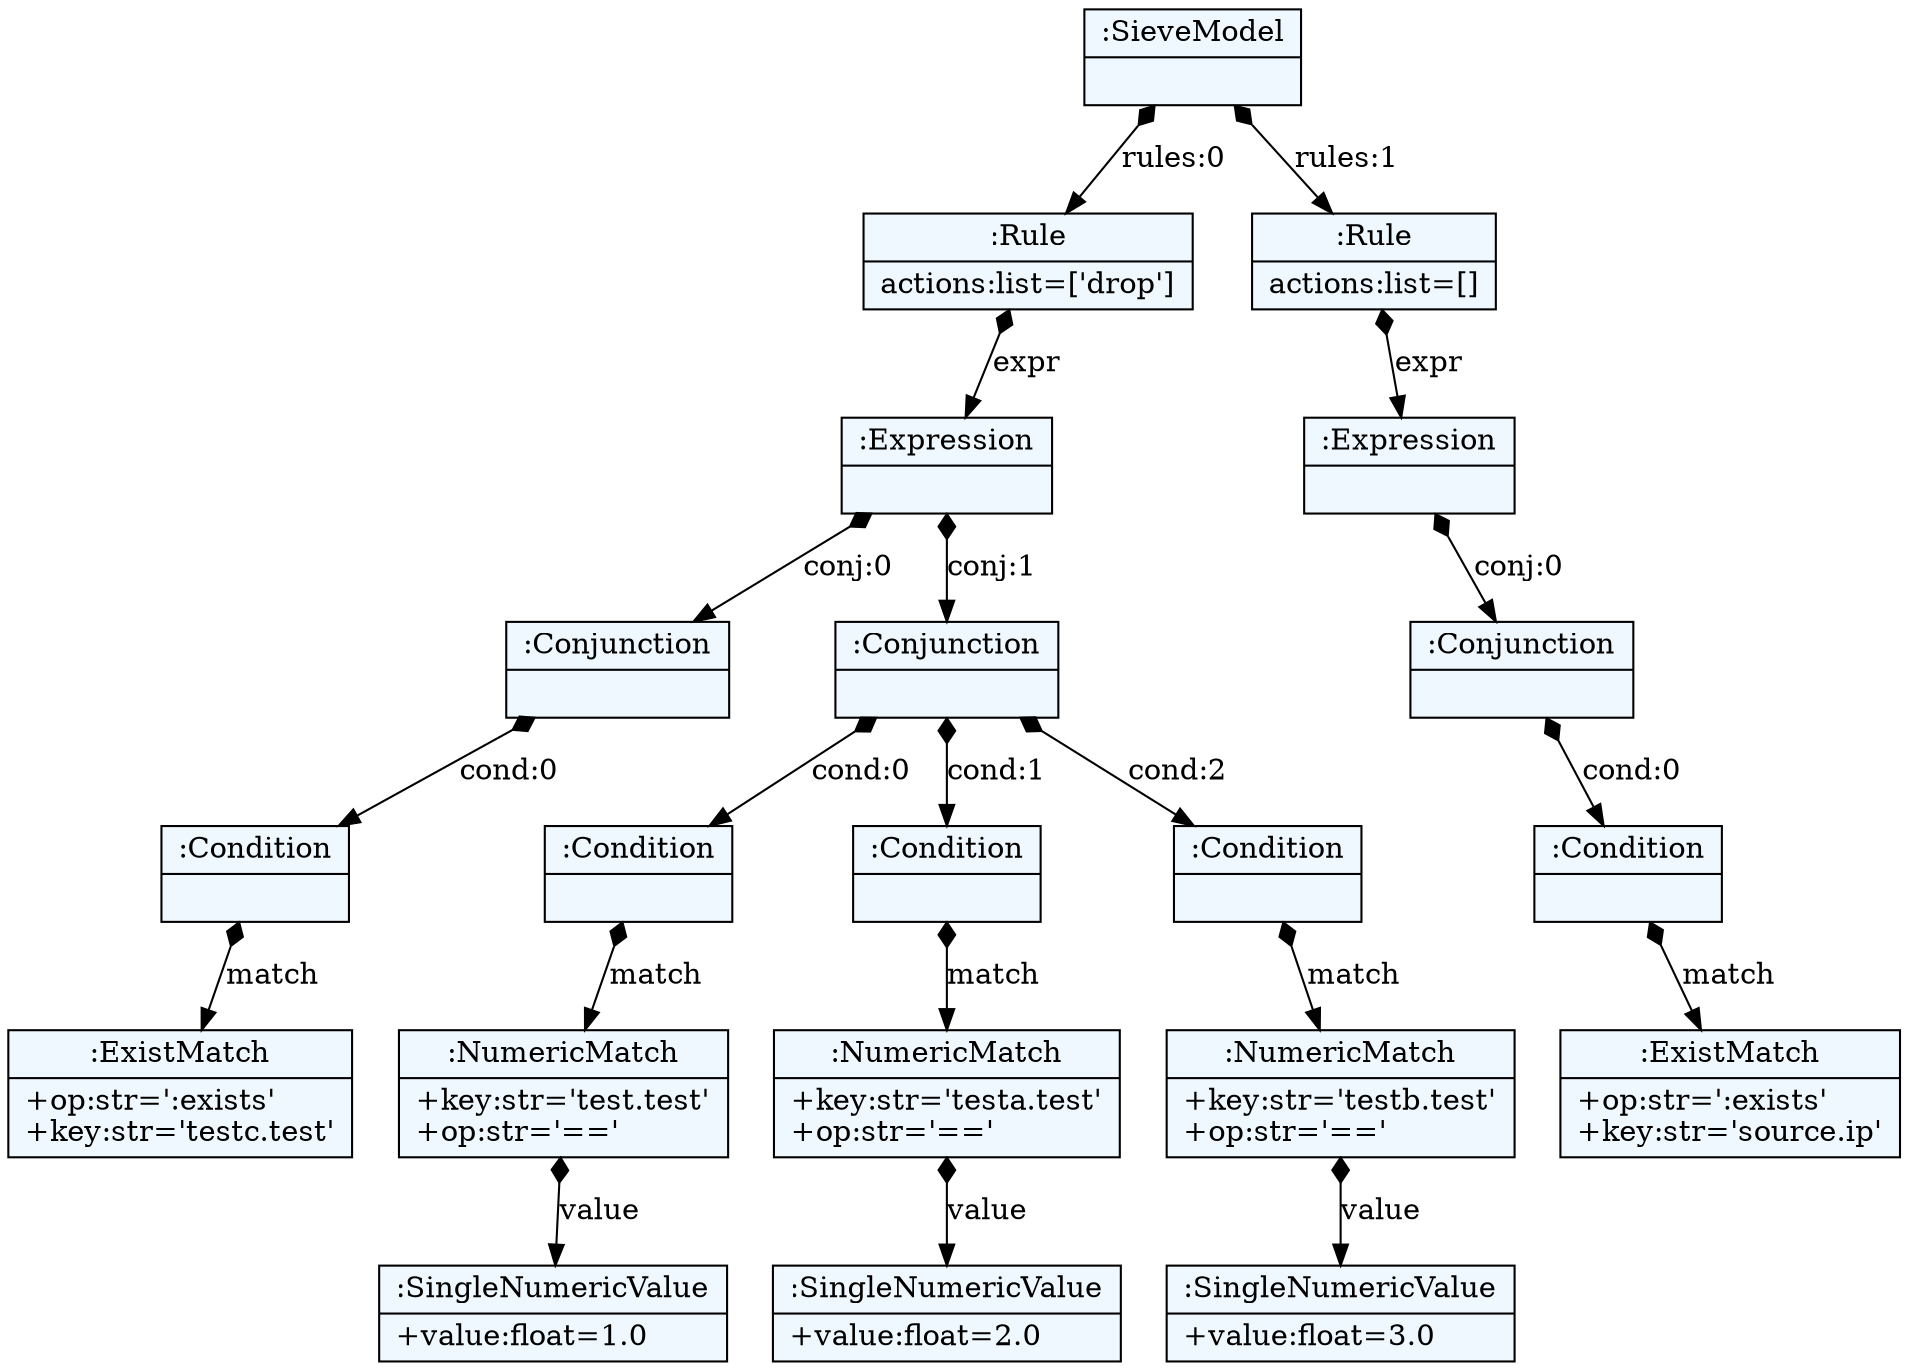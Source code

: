
    digraph xtext {
    fontname = "Bitstream Vera Sans"
    fontsize = 8
    node[
        shape=record,
        style=filled,
        fillcolor=aliceblue
    ]
    nodesep = 0.3
    edge[dir=black,arrowtail=empty]


4441933416 -> 4442158024 [label="rules:0" arrowtail=diamond dir=both]
4442158024 -> 4442158696 [label="expr" arrowtail=diamond dir=both]
4442158696 -> 4442170648 [label="conj:0" arrowtail=diamond dir=both]
4442170648 -> 4442169640 [label="cond:0" arrowtail=diamond dir=both]
4442169640 -> 4442203976 [label="match" arrowtail=diamond dir=both]
4442203976[label="{:ExistMatch|+op:str=':exists'\l+key:str='testc.test'\l}"]
4442169640[label="{:Condition|}"]
4442170648[label="{:Conjunction|}"]
4442158696 -> 4442170088 [label="conj:1" arrowtail=diamond dir=both]
4442170088 -> 4442202632 [label="cond:0" arrowtail=diamond dir=both]
4442202632 -> 4442250544 [label="match" arrowtail=diamond dir=both]
4442250544 -> 4442250824 [label="value" arrowtail=diamond dir=both]
4442250824[label="{:SingleNumericValue|+value:float=1.0\l}"]
4442250544[label="{:NumericMatch|+key:str='test.test'\l+op:str='=='\l}"]
4442202632[label="{:Condition|}"]
4442170088 -> 4442205824 [label="cond:1" arrowtail=diamond dir=both]
4442205824 -> 4442250768 [label="match" arrowtail=diamond dir=both]
4442250768 -> 4442251048 [label="value" arrowtail=diamond dir=both]
4442251048[label="{:SingleNumericValue|+value:float=2.0\l}"]
4442250768[label="{:NumericMatch|+key:str='testa.test'\l+op:str='=='\l}"]
4442205824[label="{:Condition|}"]
4442170088 -> 4442247968 [label="cond:2" arrowtail=diamond dir=both]
4442247968 -> 4442250936 [label="match" arrowtail=diamond dir=both]
4442250936 -> 4442251160 [label="value" arrowtail=diamond dir=both]
4442251160[label="{:SingleNumericValue|+value:float=3.0\l}"]
4442250936[label="{:NumericMatch|+key:str='testb.test'\l+op:str='=='\l}"]
4442247968[label="{:Condition|}"]
4442170088[label="{:Conjunction|}"]
4442158696[label="{:Expression|}"]
4442158024[label="{:Rule|actions:list=['drop']\l}"]
4441933416 -> 4442158808 [label="rules:1" arrowtail=diamond dir=both]
4442158808 -> 4442170872 [label="expr" arrowtail=diamond dir=both]
4442170872 -> 4442250600 [label="conj:0" arrowtail=diamond dir=both]
4442250600 -> 4442251104 [label="cond:0" arrowtail=diamond dir=both]
4442251104 -> 4442189272 [label="match" arrowtail=diamond dir=both]
4442189272[label="{:ExistMatch|+op:str=':exists'\l+key:str='source.ip'\l}"]
4442251104[label="{:Condition|}"]
4442250600[label="{:Conjunction|}"]
4442170872[label="{:Expression|}"]
4442158808[label="{:Rule|actions:list=[]\l}"]
4441933416[label="{:SieveModel|}"]

}

